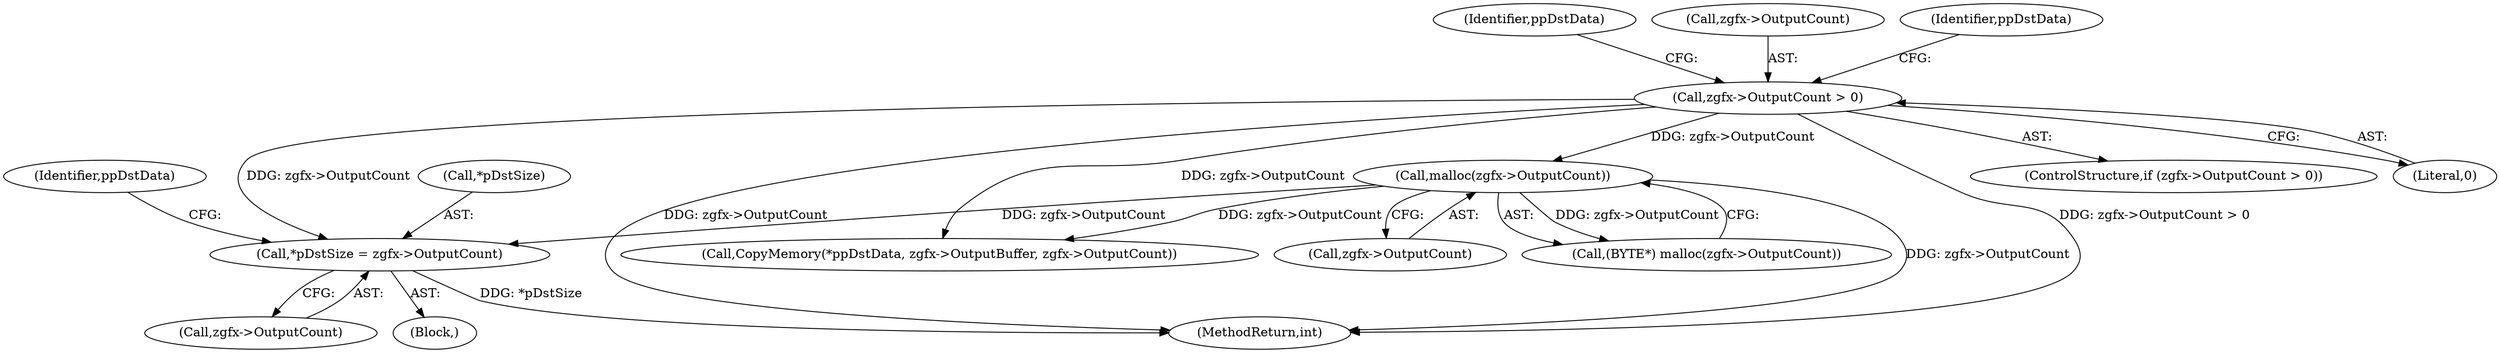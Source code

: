 digraph "0_FreeRDP_602f4a2e14b41703b5f431de3154cd46a5750a2d@pointer" {
"1000178" [label="(Call,*pDstSize = zgfx->OutputCount)"];
"1000159" [label="(Call,zgfx->OutputCount > 0)"];
"1000169" [label="(Call,malloc(zgfx->OutputCount))"];
"1000169" [label="(Call,malloc(zgfx->OutputCount))"];
"1000181" [label="(Call,zgfx->OutputCount)"];
"1000179" [label="(Call,*pDstSize)"];
"1000186" [label="(Identifier,ppDstData)"];
"1000322" [label="(MethodReturn,int)"];
"1000158" [label="(ControlStructure,if (zgfx->OutputCount > 0))"];
"1000184" [label="(Call,CopyMemory(*ppDstData, zgfx->OutputBuffer, zgfx->OutputCount))"];
"1000170" [label="(Call,zgfx->OutputCount)"];
"1000166" [label="(Identifier,ppDstData)"];
"1000160" [label="(Call,zgfx->OutputCount)"];
"1000159" [label="(Call,zgfx->OutputCount > 0)"];
"1000167" [label="(Call,(BYTE*) malloc(zgfx->OutputCount))"];
"1000176" [label="(Identifier,ppDstData)"];
"1000163" [label="(Literal,0)"];
"1000145" [label="(Block,)"];
"1000178" [label="(Call,*pDstSize = zgfx->OutputCount)"];
"1000178" -> "1000145"  [label="AST: "];
"1000178" -> "1000181"  [label="CFG: "];
"1000179" -> "1000178"  [label="AST: "];
"1000181" -> "1000178"  [label="AST: "];
"1000186" -> "1000178"  [label="CFG: "];
"1000178" -> "1000322"  [label="DDG: *pDstSize"];
"1000159" -> "1000178"  [label="DDG: zgfx->OutputCount"];
"1000169" -> "1000178"  [label="DDG: zgfx->OutputCount"];
"1000159" -> "1000158"  [label="AST: "];
"1000159" -> "1000163"  [label="CFG: "];
"1000160" -> "1000159"  [label="AST: "];
"1000163" -> "1000159"  [label="AST: "];
"1000166" -> "1000159"  [label="CFG: "];
"1000176" -> "1000159"  [label="CFG: "];
"1000159" -> "1000322"  [label="DDG: zgfx->OutputCount > 0"];
"1000159" -> "1000322"  [label="DDG: zgfx->OutputCount"];
"1000159" -> "1000169"  [label="DDG: zgfx->OutputCount"];
"1000159" -> "1000184"  [label="DDG: zgfx->OutputCount"];
"1000169" -> "1000167"  [label="AST: "];
"1000169" -> "1000170"  [label="CFG: "];
"1000170" -> "1000169"  [label="AST: "];
"1000167" -> "1000169"  [label="CFG: "];
"1000169" -> "1000322"  [label="DDG: zgfx->OutputCount"];
"1000169" -> "1000167"  [label="DDG: zgfx->OutputCount"];
"1000169" -> "1000184"  [label="DDG: zgfx->OutputCount"];
}
